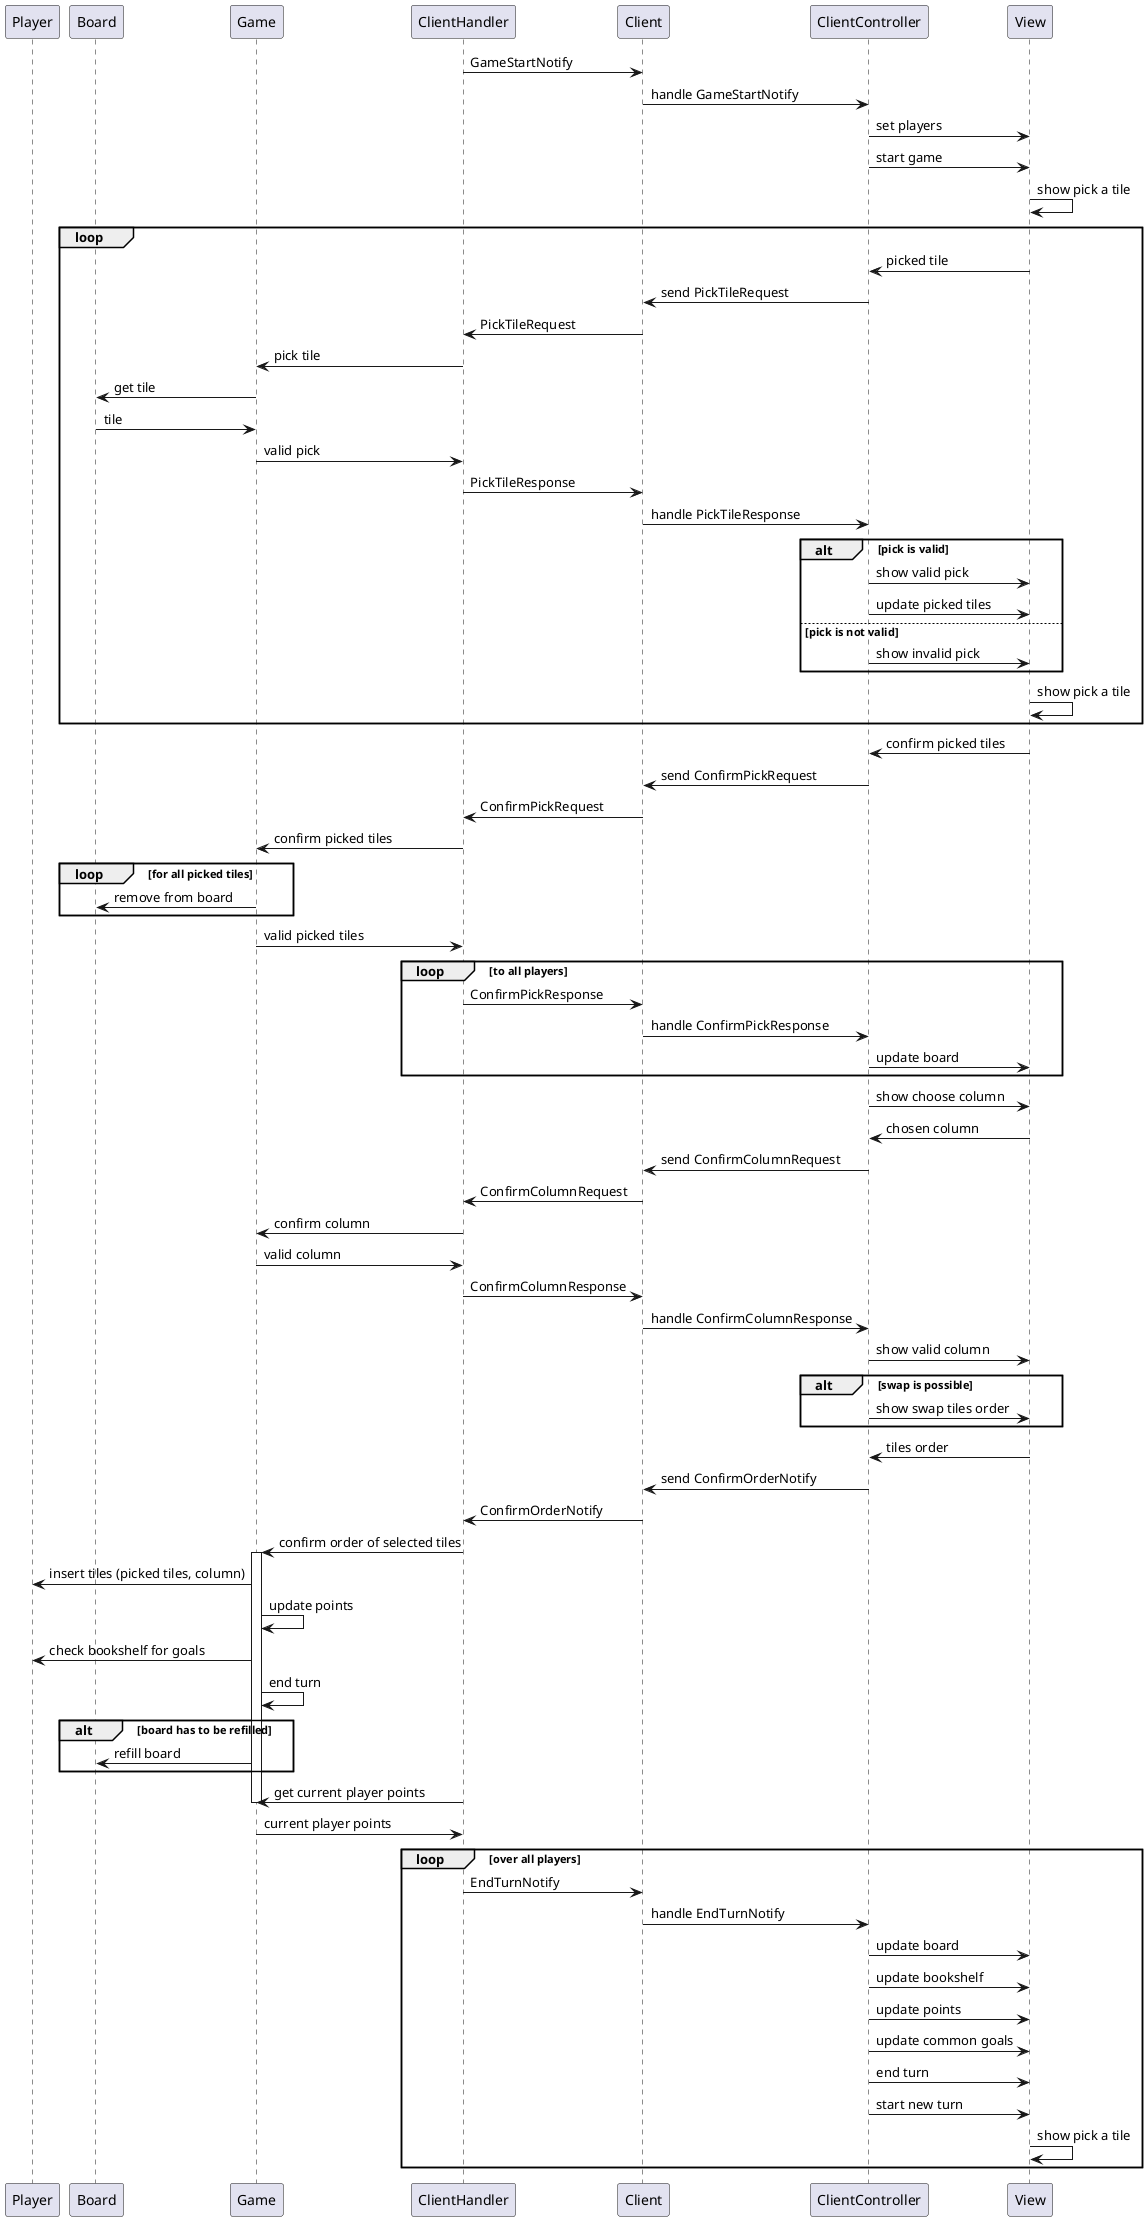 @startuml
'https://plantuml.com/sequence-diagram
participant Player
participant Board
participant Game

ClientHandler -> Client: GameStartNotify
Client -> ClientController: handle GameStartNotify
ClientController -> View: set players
ClientController -> View: start game
View -> View: show pick a tile

loop
    View -> ClientController: picked tile
    ClientController -> Client: send PickTileRequest
    Client -> ClientHandler: PickTileRequest
    ClientHandler -> Game: pick tile
    Game -> Board: get tile
    Board -> Game: tile
    Game -> ClientHandler: valid pick
    ClientHandler -> Client: PickTileResponse
    Client -> ClientController: handle PickTileResponse

    alt pick is valid
        ClientController -> View: show valid pick
        ClientController -> View: update picked tiles
    else pick is not valid
        ClientController -> View: show invalid pick
    end

    View -> View: show pick a tile
end

View -> ClientController: confirm picked tiles
ClientController -> Client: send ConfirmPickRequest
Client -> ClientHandler: ConfirmPickRequest
ClientHandler -> Game: confirm picked tiles

loop for all picked tiles
    Game -> Board: remove from board
end

Game -> ClientHandler: valid picked tiles

loop to all players
    ClientHandler -> Client: ConfirmPickResponse
    Client -> ClientController: handle ConfirmPickResponse
    ClientController -> View: update board
end

ClientController -> View: show choose column
View -> ClientController: chosen column
ClientController -> Client: send ConfirmColumnRequest
Client -> ClientHandler: ConfirmColumnRequest
ClientHandler -> Game: confirm column
Game -> ClientHandler: valid column
ClientHandler -> Client: ConfirmColumnResponse
Client -> ClientController: handle ConfirmColumnResponse
ClientController -> View: show valid column

alt swap is possible
    ClientController -> View: show swap tiles order
end

View -> ClientController: tiles order
ClientController -> Client: send ConfirmOrderNotify
Client -> ClientHandler: ConfirmOrderNotify
ClientHandler -> Game: confirm order of selected tiles

activate Game
Game -> Player: insert tiles (picked tiles, column)
Game -> Game: update points
Game -> Player: check bookshelf for goals
Game -> Game: end turn

alt board has to be refilled
    Game -> Board: refill board
end

ClientHandler -> Game: get current player points
deactivate Game

Game -> ClientHandler: current player points

loop over all players
    ClientHandler -> Client: EndTurnNotify
    Client -> ClientController: handle EndTurnNotify
    ClientController -> View: update board
    ClientController -> View: update bookshelf
    ClientController -> View: update points
    ClientController -> View: update common goals
    ClientController -> View: end turn
    ClientController -> View: start new turn
    View -> View: show pick a tile
end



@enduml